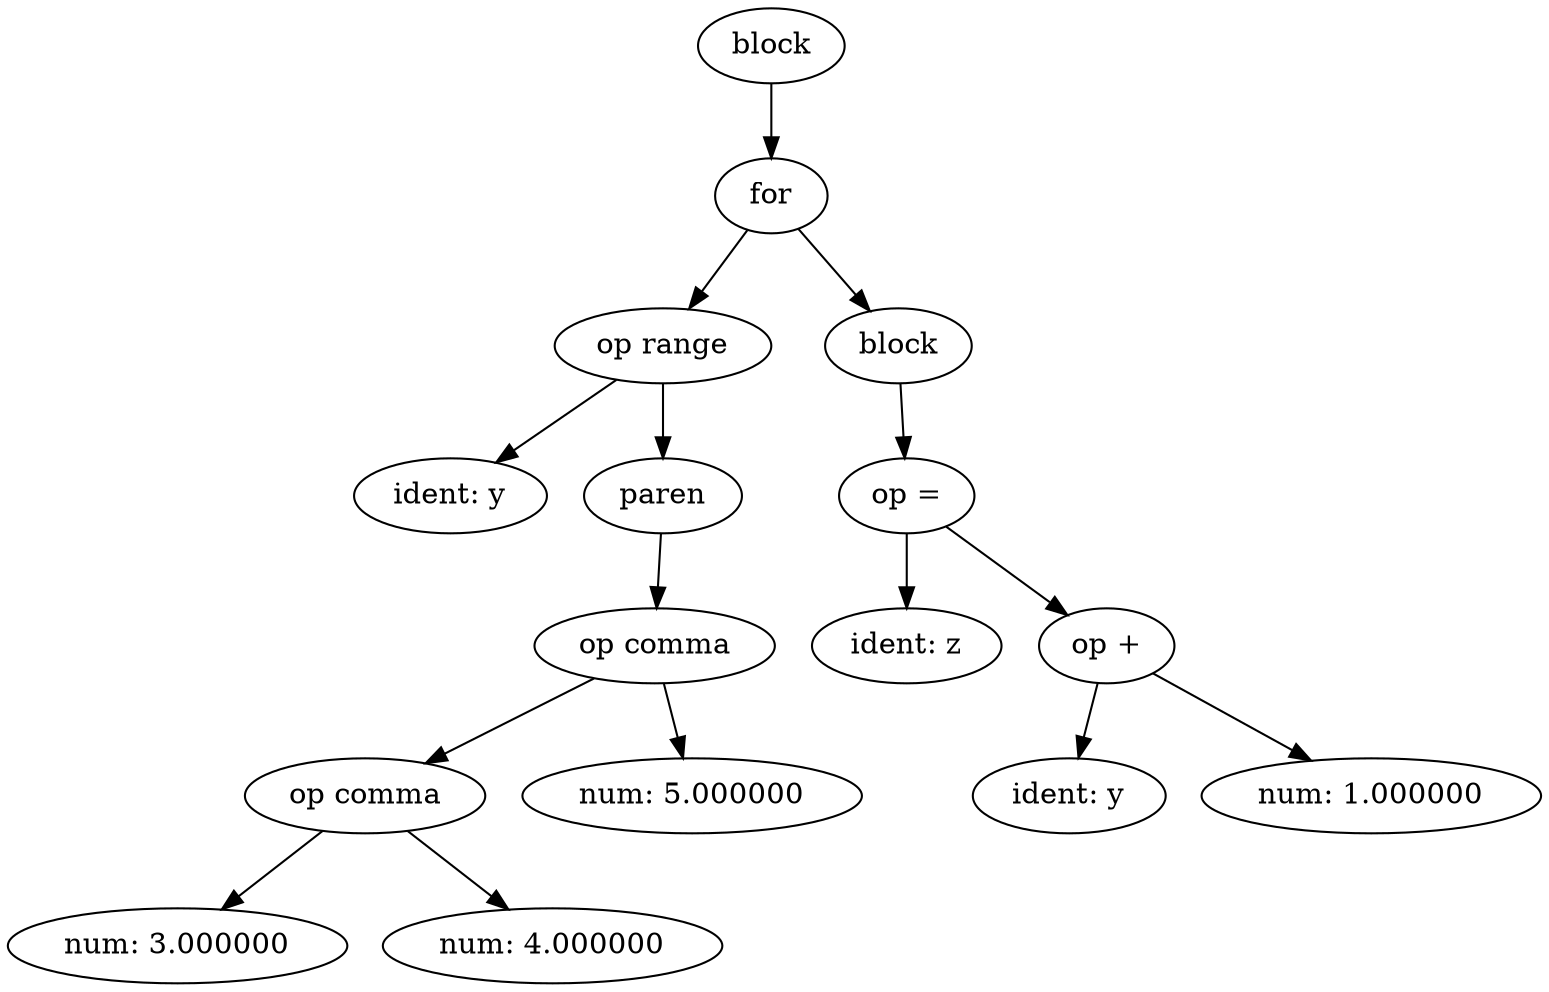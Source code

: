 digraph G {
0[label="block"];
1[label="for"];
2[label="ident: y"];
3[label="op range"];
4[label="paren"];
5[label="num: 3.000000"];
6[label="op comma"];
7[label="num: 4.000000"];
8[label="op comma"];
9[label="num: 5.000000"];
10[label="block"];
11[label="ident: z"];
12[label="op ="];
13[label="ident: y"];
14[label="op +"];
15[label="num: 1.000000"];
0->1 ;
1->3 ;
1->10 ;
3->2 ;
3->4 ;
4->8 ;
6->5 ;
6->7 ;
8->6 ;
8->9 ;
10->12 ;
12->11 ;
12->14 ;
14->13 ;
14->15 ;
}

